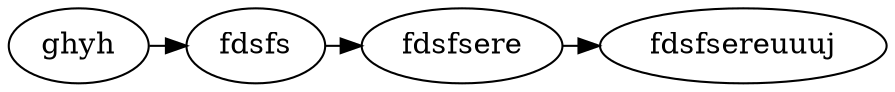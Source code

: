 // Lista Simple
digraph {
	0 [label=ghyh]
	1 [label=fdsfs]
		0 -> 1 [constraint=false]
	1 [label=fdsfs]
	2 [label=fdsfsere]
		1 -> 2 [constraint=false]
	2 [label=fdsfsere]
	3 [label=fdsfsereuuuj]
		2 -> 3 [constraint=false]
	3 [label=fdsfsereuuuj]
}
